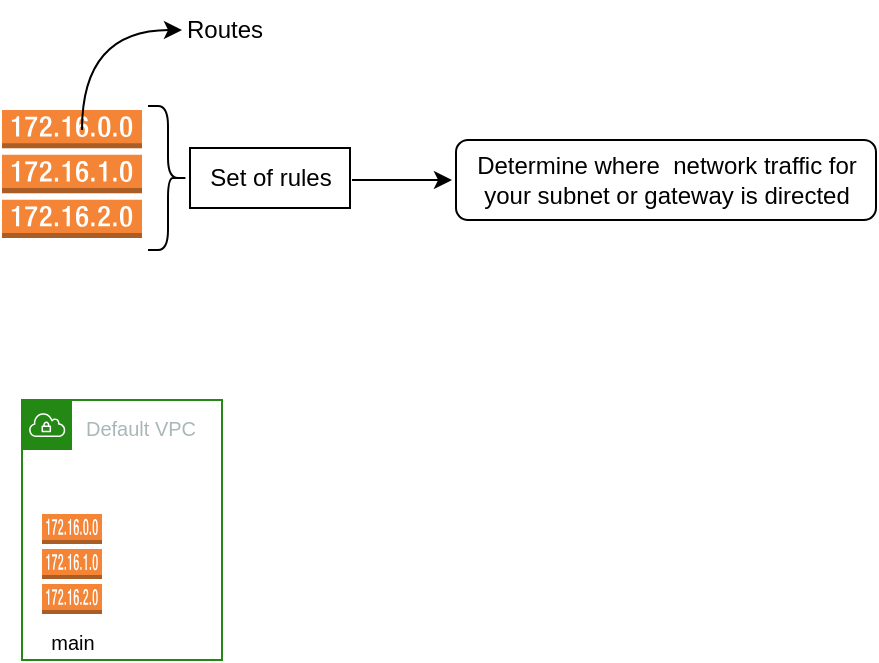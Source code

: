<mxfile version="20.2.2" type="github">
  <diagram id="B5rC7m3b_iPBThQXJmOQ" name="Page-1">
    <mxGraphModel dx="791" dy="571" grid="1" gridSize="10" guides="1" tooltips="1" connect="1" arrows="1" fold="1" page="1" pageScale="1" pageWidth="1169" pageHeight="827" math="0" shadow="0">
      <root>
        <mxCell id="0" />
        <mxCell id="1" parent="0" />
        <mxCell id="k4iZCT5LvtZg_ZwIzSfa-2" value="" style="outlineConnect=0;dashed=0;verticalLabelPosition=bottom;verticalAlign=top;align=center;html=1;shape=mxgraph.aws3.route_table;fillColor=#F58536;gradientColor=none;" vertex="1" parent="1">
          <mxGeometry x="100" y="125" width="70" height="64" as="geometry" />
        </mxCell>
        <mxCell id="k4iZCT5LvtZg_ZwIzSfa-3" value="" style="curved=1;endArrow=classic;html=1;rounded=0;" edge="1" parent="1">
          <mxGeometry width="50" height="50" relative="1" as="geometry">
            <mxPoint x="140" y="135" as="sourcePoint" />
            <mxPoint x="190" y="85" as="targetPoint" />
            <Array as="points">
              <mxPoint x="140" y="85" />
            </Array>
          </mxGeometry>
        </mxCell>
        <mxCell id="k4iZCT5LvtZg_ZwIzSfa-4" value="Routes" style="text;html=1;align=center;verticalAlign=middle;resizable=0;points=[];autosize=1;strokeColor=none;fillColor=none;" vertex="1" parent="1">
          <mxGeometry x="181" y="70" width="60" height="30" as="geometry" />
        </mxCell>
        <mxCell id="k4iZCT5LvtZg_ZwIzSfa-5" value="" style="shape=curlyBracket;whiteSpace=wrap;html=1;rounded=1;flipH=1;" vertex="1" parent="1">
          <mxGeometry x="173" y="123" width="20" height="72" as="geometry" />
        </mxCell>
        <mxCell id="k4iZCT5LvtZg_ZwIzSfa-6" value="Set of rules&lt;br&gt;" style="text;html=1;align=center;verticalAlign=middle;resizable=0;points=[];autosize=1;strokeColor=default;fillColor=none;" vertex="1" parent="1">
          <mxGeometry x="194" y="144" width="80" height="30" as="geometry" />
        </mxCell>
        <mxCell id="k4iZCT5LvtZg_ZwIzSfa-7" value="Determine where&amp;nbsp; network traffic for &lt;br&gt;your subnet or gateway is directed" style="text;html=1;align=center;verticalAlign=middle;resizable=0;points=[];autosize=1;strokeColor=default;fillColor=none;rounded=1;" vertex="1" parent="1">
          <mxGeometry x="327" y="140" width="210" height="40" as="geometry" />
        </mxCell>
        <mxCell id="k4iZCT5LvtZg_ZwIzSfa-8" value="" style="endArrow=classic;html=1;rounded=0;" edge="1" parent="1">
          <mxGeometry width="50" height="50" relative="1" as="geometry">
            <mxPoint x="275" y="160" as="sourcePoint" />
            <mxPoint x="325" y="160" as="targetPoint" />
          </mxGeometry>
        </mxCell>
        <mxCell id="k4iZCT5LvtZg_ZwIzSfa-9" value="&lt;font style=&quot;font-size: 10px;&quot;&gt;Default VPC&lt;/font&gt;" style="points=[[0,0],[0.25,0],[0.5,0],[0.75,0],[1,0],[1,0.25],[1,0.5],[1,0.75],[1,1],[0.75,1],[0.5,1],[0.25,1],[0,1],[0,0.75],[0,0.5],[0,0.25]];outlineConnect=0;gradientColor=none;html=1;whiteSpace=wrap;fontSize=12;fontStyle=0;container=1;pointerEvents=0;collapsible=0;recursiveResize=0;shape=mxgraph.aws4.group;grIcon=mxgraph.aws4.group_vpc;strokeColor=#248814;fillColor=none;verticalAlign=top;align=left;spacingLeft=30;fontColor=#AAB7B8;dashed=0;rounded=1;" vertex="1" parent="1">
          <mxGeometry x="110" y="270" width="100" height="130" as="geometry" />
        </mxCell>
        <mxCell id="k4iZCT5LvtZg_ZwIzSfa-10" value="&lt;font style=&quot;font-size: 10px;&quot;&gt;main&lt;/font&gt;" style="outlineConnect=0;dashed=0;verticalLabelPosition=bottom;verticalAlign=top;align=center;html=1;shape=mxgraph.aws3.route_table;fillColor=#F58536;gradientColor=none;" vertex="1" parent="k4iZCT5LvtZg_ZwIzSfa-9">
          <mxGeometry x="10" y="57" width="30" height="50" as="geometry" />
        </mxCell>
      </root>
    </mxGraphModel>
  </diagram>
</mxfile>
